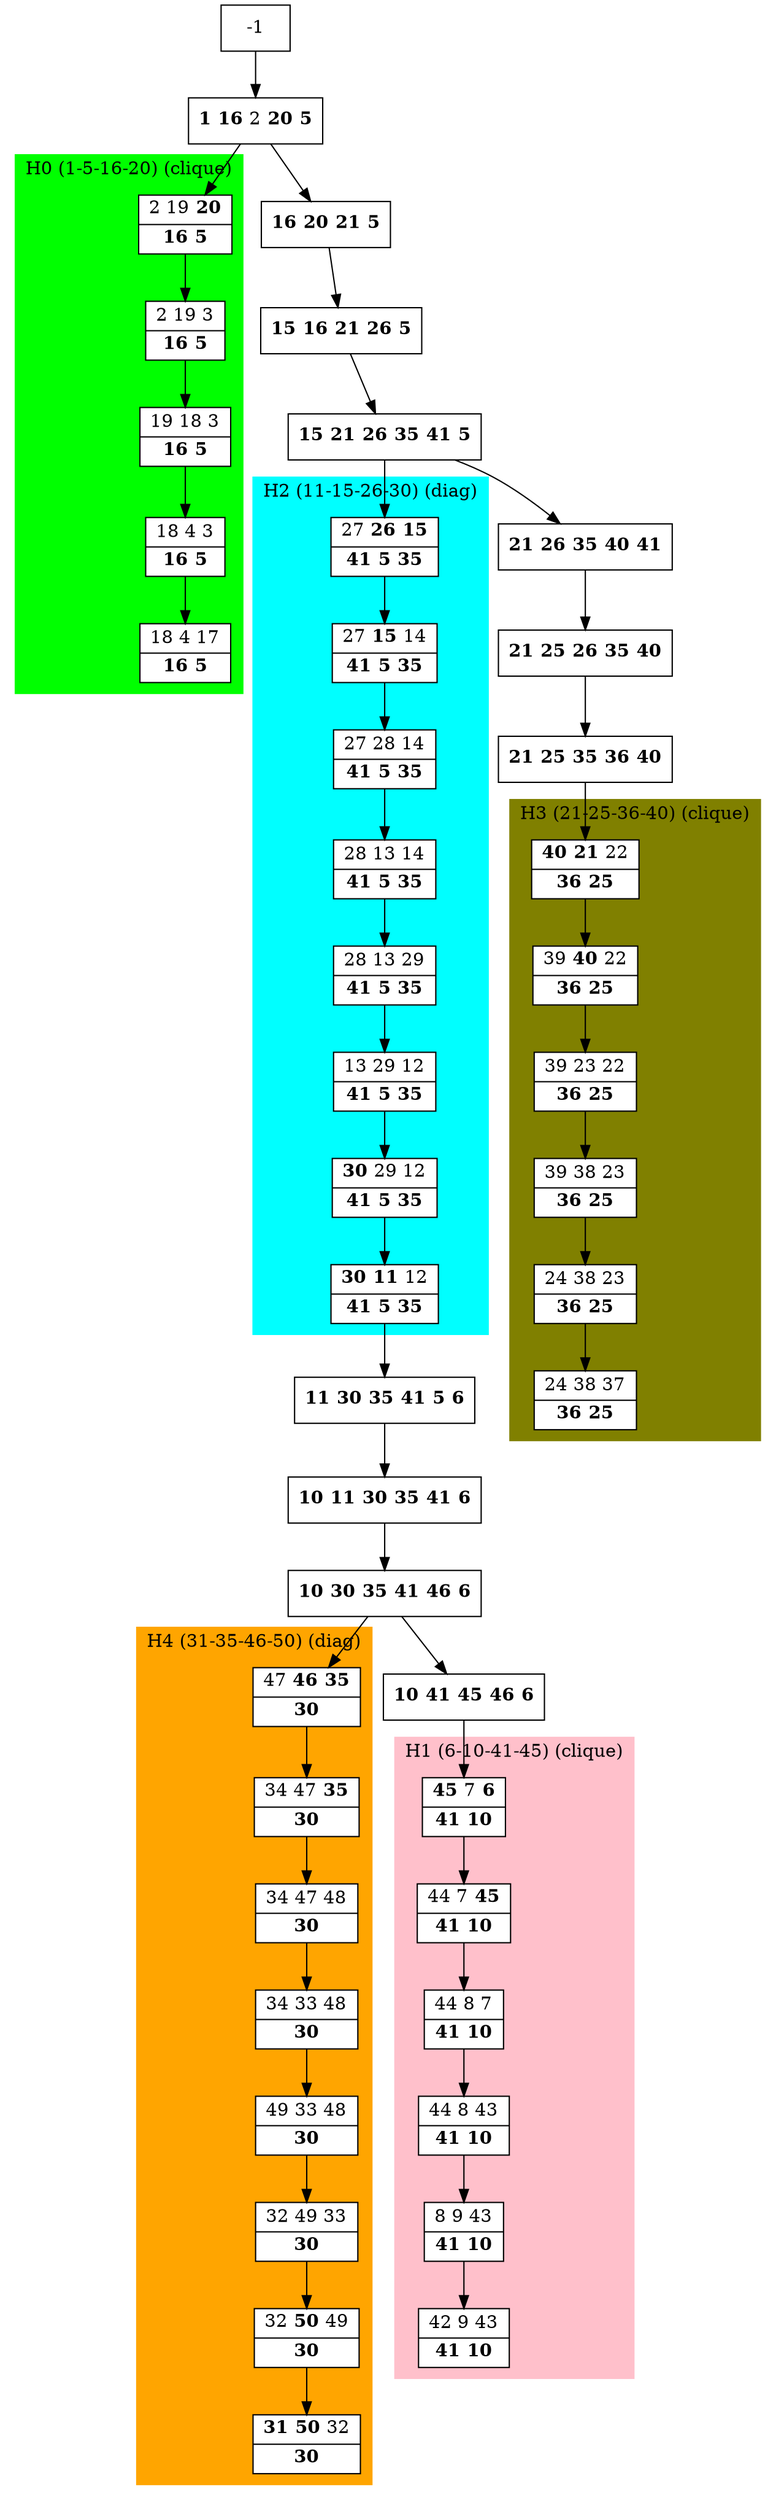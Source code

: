 digraph G {
    node [shape=box];
    subgraph cluster0 {
        node [style=filled,fillcolor=white];
        labeljust="l";
        style=filled;
        color=lime;
        H0_1 -> H0_2 -> H0_3 -> H0_4 -> H0_5;
        label="H0 (1-5-16-20) (clique)";
    }
    subgraph cluster1 {
        node [style=filled,fillcolor=white];
        labeljust="l";
        style=filled;
        color=pink;
        H1_0 -> H1_1 -> H1_2 -> H1_3 -> H1_4 -> H1_5;
        label="H1 (6-10-41-45) (clique)";
    }
    subgraph cluster2 {
        node [style=filled,fillcolor=white];
        labeljust="l";
        style=filled;
        color=cyan;
        H2_7 -> H2_6 -> H2_5 -> H2_4 -> H2_3 -> H2_2 -> H2_1 -> H2_0;
        label="H2 (11-15-26-30) (diag)";
    }
    subgraph cluster3 {
        node [style=filled,fillcolor=white];
        labeljust="l";
        style=filled;
        color=olive;
        H3_0 -> H3_1 -> H3_2 -> H3_3 -> H3_4 -> H3_5;
        label="H3 (21-25-36-40) (clique)";
    }
    subgraph cluster4 {
        node [style=filled,fillcolor=white];
        labeljust="l";
        style=filled;
        color=orange;
        H4_7 -> H4_6 -> H4_5 -> H4_4 -> H4_3 -> H4_2 -> H4_1 -> H4_0;
        label="H4 (31-35-46-50) (diag)";
    }
     1 [shape=record,label= <{ <b>1</b> <b>16</b> 2 <b>20</b> <b>5</b>}> ];
     -1  ->  1;
     H0_1 [shape=record,label= <{ 2 19 <b>20</b>|  <b>16</b> <b>5</b>}> ];
     1  ->  H0_1;
     H0_2 [shape=record,label= <{ 2 19 3|  <b>16</b> <b>5</b>}> ];
     H0_3 [shape=record,label= <{ 19 18 3|  <b>16</b> <b>5</b>}> ];
     H0_4 [shape=record,label= <{ 18 4 3|  <b>16</b> <b>5</b>}> ];
     H0_5 [shape=record,label= <{ 18 4 17|  <b>16</b> <b>5</b>}> ];
     28 [shape=record,label= <{ <b>16</b> <b>20</b> <b>21</b> <b>5</b>}> ];
     1  ->  28;
     26 [shape=record,label= <{ <b>15</b> <b>16</b> <b>21</b> <b>26</b> <b>5</b>}> ];
     28  ->  26;
     25 [shape=record,label= <{ <b>15</b> <b>21</b> <b>26</b> <b>35</b> <b>41</b> <b>5</b>}> ];
     26  ->  25;
     29 [shape=record,label= <{ <b>21</b> <b>26</b> <b>35</b> <b>40</b> <b>41</b>}> ];
     25  ->  29;
     32 [shape=record,label= <{ <b>21</b> <b>25</b> <b>26</b> <b>35</b> <b>40</b>}> ];
     29  ->  32;
     33 [shape=record,label= <{ <b>21</b> <b>25</b> <b>35</b> <b>36</b> <b>40</b>}> ];
     32  ->  33;
     H3_0 [shape=record,label= <{ <b>40</b> <b>21</b> 22|  <b>36</b> <b>25</b>}> ];
     33  ->  H3_0;
     H3_1 [shape=record,label= <{ 39 <b>40</b> 22|  <b>36</b> <b>25</b>}> ];
     H3_2 [shape=record,label= <{ 39 23 22|  <b>36</b> <b>25</b>}> ];
     H3_3 [shape=record,label= <{ 39 38 23|  <b>36</b> <b>25</b>}> ];
     H3_4 [shape=record,label= <{ 24 38 23|  <b>36</b> <b>25</b>}> ];
     H3_5 [shape=record,label= <{ 24 38 37|  <b>36</b> <b>25</b>}> ];
     H2_7 [shape=record,label= <{ 27 <b>26</b> <b>15</b>|  <b>41</b> <b>5</b> <b>35</b>}> ];
     25  ->  H2_7;
     H2_6 [shape=record,label= <{ 27 <b>15</b> 14|  <b>41</b> <b>5</b> <b>35</b>}> ];
     H2_5 [shape=record,label= <{ 27 28 14|  <b>41</b> <b>5</b> <b>35</b>}> ];
     H2_4 [shape=record,label= <{ 28 13 14|  <b>41</b> <b>5</b> <b>35</b>}> ];
     H2_3 [shape=record,label= <{ 28 13 29|  <b>41</b> <b>5</b> <b>35</b>}> ];
     H2_2 [shape=record,label= <{ 13 29 12|  <b>41</b> <b>5</b> <b>35</b>}> ];
     H2_1 [shape=record,label= <{ <b>30</b> 29 12|  <b>41</b> <b>5</b> <b>35</b>}> ];
     H2_0 [shape=record,label= <{ <b>30</b> <b>11</b> 12|  <b>41</b> <b>5</b> <b>35</b>}> ];
     9 [shape=record,label= <{ <b>11</b> <b>30</b> <b>35</b> <b>41</b> <b>5</b> <b>6</b>}> ];
     H2_0  ->  9;
     11 [shape=record,label= <{ <b>10</b> <b>11</b> <b>30</b> <b>35</b> <b>41</b> <b>6</b>}> ];
     9  ->  11;
     12 [shape=record,label= <{ <b>10</b> <b>30</b> <b>35</b> <b>41</b> <b>46</b> <b>6</b>}> ];
     11  ->  12;
     13 [shape=record,label= <{ <b>10</b> <b>41</b> <b>45</b> <b>46</b> <b>6</b>}> ];
     12  ->  13;
     H1_0 [shape=record,label= <{ <b>45</b> 7 <b>6</b>|  <b>41</b> <b>10</b>}> ];
     13  ->  H1_0;
     H1_1 [shape=record,label= <{ 44 7 <b>45</b>|  <b>41</b> <b>10</b>}> ];
     H1_2 [shape=record,label= <{ 44 8 7|  <b>41</b> <b>10</b>}> ];
     H1_3 [shape=record,label= <{ 44 8 43|  <b>41</b> <b>10</b>}> ];
     H1_4 [shape=record,label= <{ 8 9 43|  <b>41</b> <b>10</b>}> ];
     H1_5 [shape=record,label= <{ 42 9 43|  <b>41</b> <b>10</b>}> ];
     H4_7 [shape=record,label= <{ 47 <b>46</b> <b>35</b>|  <b>30</b>}> ];
     12  ->  H4_7;
     H4_6 [shape=record,label= <{ 34 47 <b>35</b>|  <b>30</b>}> ];
     H4_5 [shape=record,label= <{ 34 47 48|  <b>30</b>}> ];
     H4_4 [shape=record,label= <{ 34 33 48|  <b>30</b>}> ];
     H4_3 [shape=record,label= <{ 49 33 48|  <b>30</b>}> ];
     H4_2 [shape=record,label= <{ 32 49 33|  <b>30</b>}> ];
     H4_1 [shape=record,label= <{ 32 <b>50</b> 49|  <b>30</b>}> ];
     H4_0 [shape=record,label= <{ <b>31</b> <b>50</b> 32|  <b>30</b>}> ];
}
